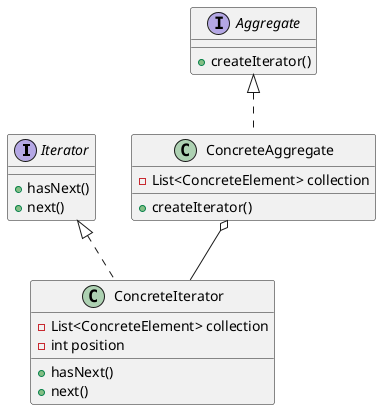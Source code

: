 @startuml
interface Iterator {
    +hasNext()
    +next()
}

class ConcreteIterator implements Iterator {
    -List<ConcreteElement> collection
    -int position
    +hasNext()
    +next()
}

interface Aggregate {
    +createIterator()
}

class ConcreteAggregate implements Aggregate {
    -List<ConcreteElement> collection
    +createIterator()
}


ConcreteAggregate o-- ConcreteIterator
@enduml

